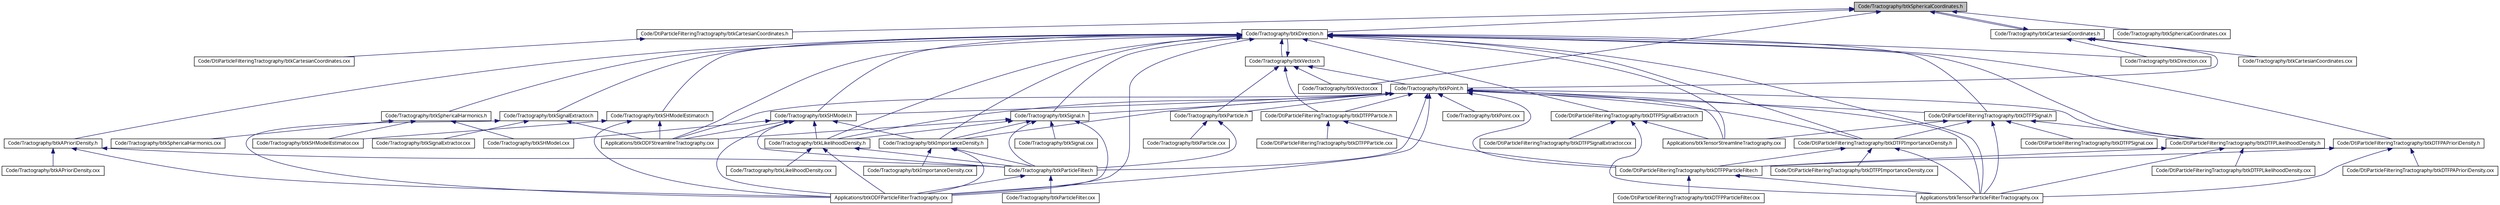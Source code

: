 digraph G
{
  edge [fontname="FreeSans.ttf",fontsize="10",labelfontname="FreeSans.ttf",labelfontsize="10"];
  node [fontname="FreeSans.ttf",fontsize="10",shape=record];
  Node1 [label="Code/Tractography/btkSphericalCoordinates.h",height=0.2,width=0.4,color="black", fillcolor="grey75", style="filled" fontcolor="black"];
  Node1 -> Node2 [dir=back,color="midnightblue",fontsize="10",style="solid",fontname="FreeSans.ttf"];
  Node2 [label="Code/DtiParticleFilteringTractography/btkCartesianCoordinates.h",height=0.2,width=0.4,color="black", fillcolor="white", style="filled",URL="$_dti_particle_filtering_tractography_2btk_cartesian_coordinates_8h.html"];
  Node2 -> Node3 [dir=back,color="midnightblue",fontsize="10",style="solid",fontname="FreeSans.ttf"];
  Node3 [label="Code/DtiParticleFilteringTractography/btkCartesianCoordinates.cxx",height=0.2,width=0.4,color="black", fillcolor="white", style="filled",URL="$_dti_particle_filtering_tractography_2btk_cartesian_coordinates_8cxx.html"];
  Node1 -> Node4 [dir=back,color="midnightblue",fontsize="10",style="solid",fontname="FreeSans.ttf"];
  Node4 [label="Code/Tractography/btkDirection.h",height=0.2,width=0.4,color="black", fillcolor="white", style="filled",URL="$btk_direction_8h.html"];
  Node4 -> Node5 [dir=back,color="midnightblue",fontsize="10",style="solid",fontname="FreeSans.ttf"];
  Node5 [label="Applications/btkODFParticleFilterTractography.cxx",height=0.2,width=0.4,color="black", fillcolor="white", style="filled",URL="$btk_o_d_f_particle_filter_tractography_8cxx.html"];
  Node4 -> Node6 [dir=back,color="midnightblue",fontsize="10",style="solid",fontname="FreeSans.ttf"];
  Node6 [label="Applications/btkODFStreamlineTractography.cxx",height=0.2,width=0.4,color="black", fillcolor="white", style="filled",URL="$btk_o_d_f_streamline_tractography_8cxx.html"];
  Node4 -> Node7 [dir=back,color="midnightblue",fontsize="10",style="solid",fontname="FreeSans.ttf"];
  Node7 [label="Applications/btkTensorParticleFilterTractography.cxx",height=0.2,width=0.4,color="black", fillcolor="white", style="filled",URL="$btk_tensor_particle_filter_tractography_8cxx.html"];
  Node4 -> Node8 [dir=back,color="midnightblue",fontsize="10",style="solid",fontname="FreeSans.ttf"];
  Node8 [label="Applications/btkTensorStreamlineTractography.cxx",height=0.2,width=0.4,color="black", fillcolor="white", style="filled",URL="$btk_tensor_streamline_tractography_8cxx.html"];
  Node4 -> Node9 [dir=back,color="midnightblue",fontsize="10",style="solid",fontname="FreeSans.ttf"];
  Node9 [label="Code/DtiParticleFilteringTractography/btkDTFPAPrioriDensity.h",height=0.2,width=0.4,color="black", fillcolor="white", style="filled",URL="$btk_d_t_f_p_a_priori_density_8h.html"];
  Node9 -> Node7 [dir=back,color="midnightblue",fontsize="10",style="solid",fontname="FreeSans.ttf"];
  Node9 -> Node10 [dir=back,color="midnightblue",fontsize="10",style="solid",fontname="FreeSans.ttf"];
  Node10 [label="Code/DtiParticleFilteringTractography/btkDTFPAPrioriDensity.cxx",height=0.2,width=0.4,color="black", fillcolor="white", style="filled",URL="$btk_d_t_f_p_a_priori_density_8cxx.html"];
  Node9 -> Node11 [dir=back,color="midnightblue",fontsize="10",style="solid",fontname="FreeSans.ttf"];
  Node11 [label="Code/DtiParticleFilteringTractography/btkDTFPParticleFilter.h",height=0.2,width=0.4,color="black", fillcolor="white", style="filled",URL="$btk_d_t_f_p_particle_filter_8h.html"];
  Node11 -> Node7 [dir=back,color="midnightblue",fontsize="10",style="solid",fontname="FreeSans.ttf"];
  Node11 -> Node12 [dir=back,color="midnightblue",fontsize="10",style="solid",fontname="FreeSans.ttf"];
  Node12 [label="Code/DtiParticleFilteringTractography/btkDTFPParticleFilter.cxx",height=0.2,width=0.4,color="black", fillcolor="white", style="filled",URL="$btk_d_t_f_p_particle_filter_8cxx.html"];
  Node4 -> Node13 [dir=back,color="midnightblue",fontsize="10",style="solid",fontname="FreeSans.ttf"];
  Node13 [label="Code/DtiParticleFilteringTractography/btkDTFPImportanceDensity.h",height=0.2,width=0.4,color="black", fillcolor="white", style="filled",URL="$btk_d_t_f_p_importance_density_8h.html"];
  Node13 -> Node7 [dir=back,color="midnightblue",fontsize="10",style="solid",fontname="FreeSans.ttf"];
  Node13 -> Node14 [dir=back,color="midnightblue",fontsize="10",style="solid",fontname="FreeSans.ttf"];
  Node14 [label="Code/DtiParticleFilteringTractography/btkDTFPImportanceDensity.cxx",height=0.2,width=0.4,color="black", fillcolor="white", style="filled",URL="$btk_d_t_f_p_importance_density_8cxx.html"];
  Node13 -> Node11 [dir=back,color="midnightblue",fontsize="10",style="solid",fontname="FreeSans.ttf"];
  Node4 -> Node15 [dir=back,color="midnightblue",fontsize="10",style="solid",fontname="FreeSans.ttf"];
  Node15 [label="Code/DtiParticleFilteringTractography/btkDTFPSignal.h",height=0.2,width=0.4,color="black", fillcolor="white", style="filled",URL="$btk_d_t_f_p_signal_8h.html"];
  Node15 -> Node7 [dir=back,color="midnightblue",fontsize="10",style="solid",fontname="FreeSans.ttf"];
  Node15 -> Node8 [dir=back,color="midnightblue",fontsize="10",style="solid",fontname="FreeSans.ttf"];
  Node15 -> Node13 [dir=back,color="midnightblue",fontsize="10",style="solid",fontname="FreeSans.ttf"];
  Node15 -> Node16 [dir=back,color="midnightblue",fontsize="10",style="solid",fontname="FreeSans.ttf"];
  Node16 [label="Code/DtiParticleFilteringTractography/btkDTFPLikelihoodDensity.h",height=0.2,width=0.4,color="black", fillcolor="white", style="filled",URL="$btk_d_t_f_p_likelihood_density_8h.html"];
  Node16 -> Node7 [dir=back,color="midnightblue",fontsize="10",style="solid",fontname="FreeSans.ttf"];
  Node16 -> Node17 [dir=back,color="midnightblue",fontsize="10",style="solid",fontname="FreeSans.ttf"];
  Node17 [label="Code/DtiParticleFilteringTractography/btkDTFPLikelihoodDensity.cxx",height=0.2,width=0.4,color="black", fillcolor="white", style="filled",URL="$btk_d_t_f_p_likelihood_density_8cxx.html"];
  Node16 -> Node11 [dir=back,color="midnightblue",fontsize="10",style="solid",fontname="FreeSans.ttf"];
  Node15 -> Node18 [dir=back,color="midnightblue",fontsize="10",style="solid",fontname="FreeSans.ttf"];
  Node18 [label="Code/DtiParticleFilteringTractography/btkDTFPSignal.cxx",height=0.2,width=0.4,color="black", fillcolor="white", style="filled",URL="$btk_d_t_f_p_signal_8cxx.html"];
  Node4 -> Node16 [dir=back,color="midnightblue",fontsize="10",style="solid",fontname="FreeSans.ttf"];
  Node4 -> Node19 [dir=back,color="midnightblue",fontsize="10",style="solid",fontname="FreeSans.ttf"];
  Node19 [label="Code/DtiParticleFilteringTractography/btkDTFPSignalExtractor.h",height=0.2,width=0.4,color="black", fillcolor="white", style="filled",URL="$btk_d_t_f_p_signal_extractor_8h.html"];
  Node19 -> Node7 [dir=back,color="midnightblue",fontsize="10",style="solid",fontname="FreeSans.ttf"];
  Node19 -> Node8 [dir=back,color="midnightblue",fontsize="10",style="solid",fontname="FreeSans.ttf"];
  Node19 -> Node20 [dir=back,color="midnightblue",fontsize="10",style="solid",fontname="FreeSans.ttf"];
  Node20 [label="Code/DtiParticleFilteringTractography/btkDTFPSignalExtractor.cxx",height=0.2,width=0.4,color="black", fillcolor="white", style="filled",URL="$btk_d_t_f_p_signal_extractor_8cxx.html"];
  Node4 -> Node21 [dir=back,color="midnightblue",fontsize="10",style="solid",fontname="FreeSans.ttf"];
  Node21 [label="Code/Tractography/btkAPrioriDensity.h",height=0.2,width=0.4,color="black", fillcolor="white", style="filled",URL="$btk_a_priori_density_8h.html"];
  Node21 -> Node5 [dir=back,color="midnightblue",fontsize="10",style="solid",fontname="FreeSans.ttf"];
  Node21 -> Node22 [dir=back,color="midnightblue",fontsize="10",style="solid",fontname="FreeSans.ttf"];
  Node22 [label="Code/Tractography/btkAPrioriDensity.cxx",height=0.2,width=0.4,color="black", fillcolor="white", style="filled",URL="$btk_a_priori_density_8cxx.html"];
  Node21 -> Node23 [dir=back,color="midnightblue",fontsize="10",style="solid",fontname="FreeSans.ttf"];
  Node23 [label="Code/Tractography/btkParticleFilter.h",height=0.2,width=0.4,color="black", fillcolor="white", style="filled",URL="$btk_particle_filter_8h.html"];
  Node23 -> Node5 [dir=back,color="midnightblue",fontsize="10",style="solid",fontname="FreeSans.ttf"];
  Node23 -> Node24 [dir=back,color="midnightblue",fontsize="10",style="solid",fontname="FreeSans.ttf"];
  Node24 [label="Code/Tractography/btkParticleFilter.cxx",height=0.2,width=0.4,color="black", fillcolor="white", style="filled",URL="$btk_particle_filter_8cxx.html"];
  Node4 -> Node25 [dir=back,color="midnightblue",fontsize="10",style="solid",fontname="FreeSans.ttf"];
  Node25 [label="Code/Tractography/btkVector.h",height=0.2,width=0.4,color="black", fillcolor="white", style="filled",URL="$btk_vector_8h.html"];
  Node25 -> Node26 [dir=back,color="midnightblue",fontsize="10",style="solid",fontname="FreeSans.ttf"];
  Node26 [label="Code/DtiParticleFilteringTractography/btkDTFPParticle.h",height=0.2,width=0.4,color="black", fillcolor="white", style="filled",URL="$btk_d_t_f_p_particle_8h.html"];
  Node26 -> Node27 [dir=back,color="midnightblue",fontsize="10",style="solid",fontname="FreeSans.ttf"];
  Node27 [label="Code/DtiParticleFilteringTractography/btkDTFPParticle.cxx",height=0.2,width=0.4,color="black", fillcolor="white", style="filled",URL="$btk_d_t_f_p_particle_8cxx.html"];
  Node26 -> Node11 [dir=back,color="midnightblue",fontsize="10",style="solid",fontname="FreeSans.ttf"];
  Node25 -> Node4 [dir=back,color="midnightblue",fontsize="10",style="solid",fontname="FreeSans.ttf"];
  Node25 -> Node28 [dir=back,color="midnightblue",fontsize="10",style="solid",fontname="FreeSans.ttf"];
  Node28 [label="Code/Tractography/btkPoint.h",height=0.2,width=0.4,color="black", fillcolor="white", style="filled",URL="$btk_point_8h.html"];
  Node28 -> Node5 [dir=back,color="midnightblue",fontsize="10",style="solid",fontname="FreeSans.ttf"];
  Node28 -> Node6 [dir=back,color="midnightblue",fontsize="10",style="solid",fontname="FreeSans.ttf"];
  Node28 -> Node7 [dir=back,color="midnightblue",fontsize="10",style="solid",fontname="FreeSans.ttf"];
  Node28 -> Node8 [dir=back,color="midnightblue",fontsize="10",style="solid",fontname="FreeSans.ttf"];
  Node28 -> Node13 [dir=back,color="midnightblue",fontsize="10",style="solid",fontname="FreeSans.ttf"];
  Node28 -> Node15 [dir=back,color="midnightblue",fontsize="10",style="solid",fontname="FreeSans.ttf"];
  Node28 -> Node16 [dir=back,color="midnightblue",fontsize="10",style="solid",fontname="FreeSans.ttf"];
  Node28 -> Node26 [dir=back,color="midnightblue",fontsize="10",style="solid",fontname="FreeSans.ttf"];
  Node28 -> Node11 [dir=back,color="midnightblue",fontsize="10",style="solid",fontname="FreeSans.ttf"];
  Node28 -> Node29 [dir=back,color="midnightblue",fontsize="10",style="solid",fontname="FreeSans.ttf"];
  Node29 [label="Code/Tractography/btkImportanceDensity.h",height=0.2,width=0.4,color="black", fillcolor="white", style="filled",URL="$btk_importance_density_8h.html"];
  Node29 -> Node5 [dir=back,color="midnightblue",fontsize="10",style="solid",fontname="FreeSans.ttf"];
  Node29 -> Node30 [dir=back,color="midnightblue",fontsize="10",style="solid",fontname="FreeSans.ttf"];
  Node30 [label="Code/Tractography/btkImportanceDensity.cxx",height=0.2,width=0.4,color="black", fillcolor="white", style="filled",URL="$btk_importance_density_8cxx.html"];
  Node29 -> Node23 [dir=back,color="midnightblue",fontsize="10",style="solid",fontname="FreeSans.ttf"];
  Node28 -> Node31 [dir=back,color="midnightblue",fontsize="10",style="solid",fontname="FreeSans.ttf"];
  Node31 [label="Code/Tractography/btkSignal.h",height=0.2,width=0.4,color="black", fillcolor="white", style="filled",URL="$btk_signal_8h.html"];
  Node31 -> Node5 [dir=back,color="midnightblue",fontsize="10",style="solid",fontname="FreeSans.ttf"];
  Node31 -> Node6 [dir=back,color="midnightblue",fontsize="10",style="solid",fontname="FreeSans.ttf"];
  Node31 -> Node29 [dir=back,color="midnightblue",fontsize="10",style="solid",fontname="FreeSans.ttf"];
  Node31 -> Node32 [dir=back,color="midnightblue",fontsize="10",style="solid",fontname="FreeSans.ttf"];
  Node32 [label="Code/Tractography/btkLikelihoodDensity.h",height=0.2,width=0.4,color="black", fillcolor="white", style="filled",URL="$btk_likelihood_density_8h.html"];
  Node32 -> Node5 [dir=back,color="midnightblue",fontsize="10",style="solid",fontname="FreeSans.ttf"];
  Node32 -> Node33 [dir=back,color="midnightblue",fontsize="10",style="solid",fontname="FreeSans.ttf"];
  Node33 [label="Code/Tractography/btkLikelihoodDensity.cxx",height=0.2,width=0.4,color="black", fillcolor="white", style="filled",URL="$btk_likelihood_density_8cxx.html"];
  Node32 -> Node23 [dir=back,color="midnightblue",fontsize="10",style="solid",fontname="FreeSans.ttf"];
  Node31 -> Node23 [dir=back,color="midnightblue",fontsize="10",style="solid",fontname="FreeSans.ttf"];
  Node31 -> Node34 [dir=back,color="midnightblue",fontsize="10",style="solid",fontname="FreeSans.ttf"];
  Node34 [label="Code/Tractography/btkSignal.cxx",height=0.2,width=0.4,color="black", fillcolor="white", style="filled",URL="$btk_signal_8cxx.html"];
  Node28 -> Node35 [dir=back,color="midnightblue",fontsize="10",style="solid",fontname="FreeSans.ttf"];
  Node35 [label="Code/Tractography/btkSHModel.h",height=0.2,width=0.4,color="black", fillcolor="white", style="filled",URL="$btk_s_h_model_8h.html"];
  Node35 -> Node5 [dir=back,color="midnightblue",fontsize="10",style="solid",fontname="FreeSans.ttf"];
  Node35 -> Node6 [dir=back,color="midnightblue",fontsize="10",style="solid",fontname="FreeSans.ttf"];
  Node35 -> Node29 [dir=back,color="midnightblue",fontsize="10",style="solid",fontname="FreeSans.ttf"];
  Node35 -> Node32 [dir=back,color="midnightblue",fontsize="10",style="solid",fontname="FreeSans.ttf"];
  Node35 -> Node23 [dir=back,color="midnightblue",fontsize="10",style="solid",fontname="FreeSans.ttf"];
  Node35 -> Node36 [dir=back,color="midnightblue",fontsize="10",style="solid",fontname="FreeSans.ttf"];
  Node36 [label="Code/Tractography/btkSHModel.cxx",height=0.2,width=0.4,color="black", fillcolor="white", style="filled",URL="$btk_s_h_model_8cxx.html"];
  Node28 -> Node32 [dir=back,color="midnightblue",fontsize="10",style="solid",fontname="FreeSans.ttf"];
  Node28 -> Node37 [dir=back,color="midnightblue",fontsize="10",style="solid",fontname="FreeSans.ttf"];
  Node37 [label="Code/Tractography/btkParticle.h",height=0.2,width=0.4,color="black", fillcolor="white", style="filled",URL="$btk_particle_8h.html"];
  Node37 -> Node38 [dir=back,color="midnightblue",fontsize="10",style="solid",fontname="FreeSans.ttf"];
  Node38 [label="Code/Tractography/btkParticle.cxx",height=0.2,width=0.4,color="black", fillcolor="white", style="filled",URL="$btk_particle_8cxx.html"];
  Node37 -> Node23 [dir=back,color="midnightblue",fontsize="10",style="solid",fontname="FreeSans.ttf"];
  Node28 -> Node23 [dir=back,color="midnightblue",fontsize="10",style="solid",fontname="FreeSans.ttf"];
  Node28 -> Node39 [dir=back,color="midnightblue",fontsize="10",style="solid",fontname="FreeSans.ttf"];
  Node39 [label="Code/Tractography/btkPoint.cxx",height=0.2,width=0.4,color="black", fillcolor="white", style="filled",URL="$btk_point_8cxx.html"];
  Node25 -> Node37 [dir=back,color="midnightblue",fontsize="10",style="solid",fontname="FreeSans.ttf"];
  Node25 -> Node40 [dir=back,color="midnightblue",fontsize="10",style="solid",fontname="FreeSans.ttf"];
  Node40 [label="Code/Tractography/btkVector.cxx",height=0.2,width=0.4,color="black", fillcolor="white", style="filled",URL="$btk_vector_8cxx.html"];
  Node4 -> Node41 [dir=back,color="midnightblue",fontsize="10",style="solid",fontname="FreeSans.ttf"];
  Node41 [label="Code/Tractography/btkDirection.cxx",height=0.2,width=0.4,color="black", fillcolor="white", style="filled",URL="$btk_direction_8cxx.html"];
  Node4 -> Node29 [dir=back,color="midnightblue",fontsize="10",style="solid",fontname="FreeSans.ttf"];
  Node4 -> Node31 [dir=back,color="midnightblue",fontsize="10",style="solid",fontname="FreeSans.ttf"];
  Node4 -> Node35 [dir=back,color="midnightblue",fontsize="10",style="solid",fontname="FreeSans.ttf"];
  Node4 -> Node32 [dir=back,color="midnightblue",fontsize="10",style="solid",fontname="FreeSans.ttf"];
  Node4 -> Node42 [dir=back,color="midnightblue",fontsize="10",style="solid",fontname="FreeSans.ttf"];
  Node42 [label="Code/Tractography/btkSphericalHarmonics.h",height=0.2,width=0.4,color="black", fillcolor="white", style="filled",URL="$btk_spherical_harmonics_8h.html"];
  Node42 -> Node36 [dir=back,color="midnightblue",fontsize="10",style="solid",fontname="FreeSans.ttf"];
  Node42 -> Node43 [dir=back,color="midnightblue",fontsize="10",style="solid",fontname="FreeSans.ttf"];
  Node43 [label="Code/Tractography/btkSHModelEstimator.cxx",height=0.2,width=0.4,color="black", fillcolor="white", style="filled",URL="$btk_s_h_model_estimator_8cxx.html"];
  Node42 -> Node44 [dir=back,color="midnightblue",fontsize="10",style="solid",fontname="FreeSans.ttf"];
  Node44 [label="Code/Tractography/btkSphericalHarmonics.cxx",height=0.2,width=0.4,color="black", fillcolor="white", style="filled",URL="$btk_spherical_harmonics_8cxx.html"];
  Node4 -> Node45 [dir=back,color="midnightblue",fontsize="10",style="solid",fontname="FreeSans.ttf"];
  Node45 [label="Code/Tractography/btkSHModelEstimator.h",height=0.2,width=0.4,color="black", fillcolor="white", style="filled",URL="$btk_s_h_model_estimator_8h.html"];
  Node45 -> Node5 [dir=back,color="midnightblue",fontsize="10",style="solid",fontname="FreeSans.ttf"];
  Node45 -> Node6 [dir=back,color="midnightblue",fontsize="10",style="solid",fontname="FreeSans.ttf"];
  Node45 -> Node43 [dir=back,color="midnightblue",fontsize="10",style="solid",fontname="FreeSans.ttf"];
  Node4 -> Node46 [dir=back,color="midnightblue",fontsize="10",style="solid",fontname="FreeSans.ttf"];
  Node46 [label="Code/Tractography/btkSignalExtractor.h",height=0.2,width=0.4,color="black", fillcolor="white", style="filled",URL="$btk_signal_extractor_8h.html"];
  Node46 -> Node5 [dir=back,color="midnightblue",fontsize="10",style="solid",fontname="FreeSans.ttf"];
  Node46 -> Node6 [dir=back,color="midnightblue",fontsize="10",style="solid",fontname="FreeSans.ttf"];
  Node46 -> Node47 [dir=back,color="midnightblue",fontsize="10",style="solid",fontname="FreeSans.ttf"];
  Node47 [label="Code/Tractography/btkSignalExtractor.cxx",height=0.2,width=0.4,color="black", fillcolor="white", style="filled",URL="$btk_signal_extractor_8cxx.html"];
  Node1 -> Node48 [dir=back,color="midnightblue",fontsize="10",style="solid",fontname="FreeSans.ttf"];
  Node48 [label="Code/Tractography/btkCartesianCoordinates.h",height=0.2,width=0.4,color="black", fillcolor="white", style="filled",URL="$_tractography_2btk_cartesian_coordinates_8h.html"];
  Node48 -> Node1 [dir=back,color="midnightblue",fontsize="10",style="solid",fontname="FreeSans.ttf"];
  Node48 -> Node49 [dir=back,color="midnightblue",fontsize="10",style="solid",fontname="FreeSans.ttf"];
  Node49 [label="Code/Tractography/btkCartesianCoordinates.cxx",height=0.2,width=0.4,color="black", fillcolor="white", style="filled",URL="$_tractography_2btk_cartesian_coordinates_8cxx.html"];
  Node48 -> Node41 [dir=back,color="midnightblue",fontsize="10",style="solid",fontname="FreeSans.ttf"];
  Node48 -> Node28 [dir=back,color="midnightblue",fontsize="10",style="solid",fontname="FreeSans.ttf"];
  Node1 -> Node50 [dir=back,color="midnightblue",fontsize="10",style="solid",fontname="FreeSans.ttf"];
  Node50 [label="Code/Tractography/btkSphericalCoordinates.cxx",height=0.2,width=0.4,color="black", fillcolor="white", style="filled",URL="$btk_spherical_coordinates_8cxx.html"];
  Node1 -> Node40 [dir=back,color="midnightblue",fontsize="10",style="solid",fontname="FreeSans.ttf"];
}
